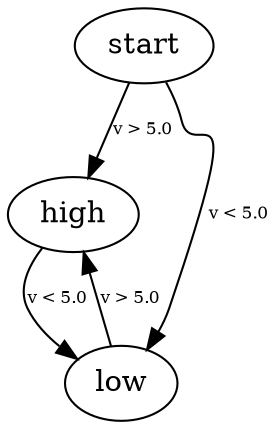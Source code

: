 digraph R{
start -> high [label="v > 5.0" fontsize="8"];
start -> low [label="v < 5.0" fontsize="8"];
low -> high [label="v > 5.0" fontsize="8"];
high -> low [label="v < 5.0" fontsize="8"];
}
